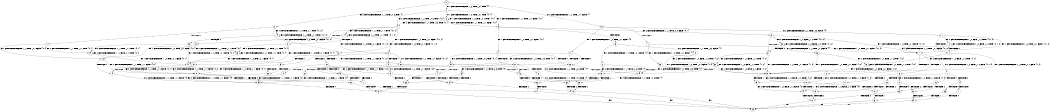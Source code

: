 digraph BCG {
size = "7, 10.5";
center = TRUE;
node [shape = circle];
0 [peripheries = 2];
0 -> 1 [label = "EX !1 !ATOMIC_EXCH_BRANCH (1, +0, TRUE, +0, 1, TRUE) !{}"];
0 -> 2 [label = "EX !2 !ATOMIC_EXCH_BRANCH (1, +1, TRUE, +0, 3, TRUE) !{}"];
0 -> 3 [label = "EX !0 !ATOMIC_EXCH_BRANCH (1, +1, TRUE, +1, 1, FALSE) !{}"];
1 -> 4 [label = "EX !2 !ATOMIC_EXCH_BRANCH (1, +1, TRUE, +0, 3, TRUE) !{0, 1}"];
1 -> 5 [label = "EX !0 !ATOMIC_EXCH_BRANCH (1, +1, TRUE, +1, 1, FALSE) !{0, 1}"];
1 -> 6 [label = "EX !1 !ATOMIC_EXCH_BRANCH (1, +0, TRUE, +0, 1, TRUE) !{0, 1}"];
2 -> 7 [label = "TERMINATE !2"];
2 -> 8 [label = "EX !1 !ATOMIC_EXCH_BRANCH (1, +0, TRUE, +0, 1, FALSE) !{0, 1, 2}"];
2 -> 9 [label = "EX !0 !ATOMIC_EXCH_BRANCH (1, +1, TRUE, +1, 1, TRUE) !{0, 1, 2}"];
3 -> 10 [label = "TERMINATE !0"];
3 -> 11 [label = "EX !1 !ATOMIC_EXCH_BRANCH (1, +0, TRUE, +0, 1, FALSE) !{0}"];
3 -> 12 [label = "EX !2 !ATOMIC_EXCH_BRANCH (1, +1, TRUE, +0, 3, FALSE) !{0}"];
4 -> 13 [label = "TERMINATE !2"];
4 -> 14 [label = "EX !0 !ATOMIC_EXCH_BRANCH (1, +1, TRUE, +1, 1, TRUE) !{0, 1, 2}"];
4 -> 8 [label = "EX !1 !ATOMIC_EXCH_BRANCH (1, +0, TRUE, +0, 1, FALSE) !{0, 1, 2}"];
5 -> 15 [label = "TERMINATE !0"];
5 -> 16 [label = "EX !2 !ATOMIC_EXCH_BRANCH (1, +1, TRUE, +0, 3, FALSE) !{0, 1}"];
5 -> 17 [label = "EX !1 !ATOMIC_EXCH_BRANCH (1, +0, TRUE, +0, 1, FALSE) !{0, 1}"];
6 -> 4 [label = "EX !2 !ATOMIC_EXCH_BRANCH (1, +1, TRUE, +0, 3, TRUE) !{0, 1}"];
6 -> 5 [label = "EX !0 !ATOMIC_EXCH_BRANCH (1, +1, TRUE, +1, 1, FALSE) !{0, 1}"];
6 -> 6 [label = "EX !1 !ATOMIC_EXCH_BRANCH (1, +0, TRUE, +0, 1, TRUE) !{0, 1}"];
7 -> 18 [label = "EX !1 !ATOMIC_EXCH_BRANCH (1, +0, TRUE, +0, 1, FALSE) !{0, 1}"];
7 -> 19 [label = "EX !0 !ATOMIC_EXCH_BRANCH (1, +1, TRUE, +1, 1, TRUE) !{0, 1}"];
8 -> 20 [label = "TERMINATE !1"];
8 -> 21 [label = "TERMINATE !2"];
8 -> 22 [label = "EX !0 !ATOMIC_EXCH_BRANCH (1, +1, TRUE, +1, 1, FALSE) !{0, 1, 2}"];
9 -> 23 [label = "TERMINATE !2"];
9 -> 24 [label = "EX !1 !ATOMIC_EXCH_BRANCH (1, +0, TRUE, +0, 1, FALSE) !{0, 1, 2}"];
9 -> 9 [label = "EX !0 !ATOMIC_EXCH_BRANCH (1, +1, TRUE, +1, 1, TRUE) !{0, 1, 2}"];
10 -> 25 [label = "EX !1 !ATOMIC_EXCH_BRANCH (1, +0, TRUE, +0, 1, FALSE) !{}"];
10 -> 26 [label = "EX !2 !ATOMIC_EXCH_BRANCH (1, +1, TRUE, +0, 3, FALSE) !{}"];
11 -> 27 [label = "TERMINATE !1"];
11 -> 28 [label = "TERMINATE !0"];
11 -> 29 [label = "EX !2 !ATOMIC_EXCH_BRANCH (1, +1, TRUE, +0, 3, TRUE) !{0, 1}"];
12 -> 30 [label = "TERMINATE !0"];
12 -> 31 [label = "EX !1 !ATOMIC_EXCH_BRANCH (1, +0, TRUE, +0, 1, FALSE) !{0, 1, 2}"];
12 -> 32 [label = "EX !2 !ATOMIC_EXCH_BRANCH (1, +0, FALSE, +1, 2, TRUE) !{0, 1, 2}"];
13 -> 33 [label = "EX !0 !ATOMIC_EXCH_BRANCH (1, +1, TRUE, +1, 1, TRUE) !{0, 1}"];
13 -> 18 [label = "EX !1 !ATOMIC_EXCH_BRANCH (1, +0, TRUE, +0, 1, FALSE) !{0, 1}"];
14 -> 34 [label = "TERMINATE !2"];
14 -> 24 [label = "EX !1 !ATOMIC_EXCH_BRANCH (1, +0, TRUE, +0, 1, FALSE) !{0, 1, 2}"];
14 -> 14 [label = "EX !0 !ATOMIC_EXCH_BRANCH (1, +1, TRUE, +1, 1, TRUE) !{0, 1, 2}"];
15 -> 35 [label = "EX !2 !ATOMIC_EXCH_BRANCH (1, +1, TRUE, +0, 3, FALSE) !{1}"];
15 -> 36 [label = "EX !1 !ATOMIC_EXCH_BRANCH (1, +0, TRUE, +0, 1, FALSE) !{1}"];
16 -> 37 [label = "TERMINATE !0"];
16 -> 38 [label = "EX !2 !ATOMIC_EXCH_BRANCH (1, +0, FALSE, +1, 2, TRUE) !{0, 1, 2}"];
16 -> 31 [label = "EX !1 !ATOMIC_EXCH_BRANCH (1, +0, TRUE, +0, 1, FALSE) !{0, 1, 2}"];
17 -> 27 [label = "TERMINATE !1"];
17 -> 28 [label = "TERMINATE !0"];
17 -> 29 [label = "EX !2 !ATOMIC_EXCH_BRANCH (1, +1, TRUE, +0, 3, TRUE) !{0, 1}"];
18 -> 39 [label = "TERMINATE !1"];
18 -> 40 [label = "EX !0 !ATOMIC_EXCH_BRANCH (1, +1, TRUE, +1, 1, FALSE) !{0, 1}"];
19 -> 41 [label = "EX !1 !ATOMIC_EXCH_BRANCH (1, +0, TRUE, +0, 1, FALSE) !{0, 1}"];
19 -> 19 [label = "EX !0 !ATOMIC_EXCH_BRANCH (1, +1, TRUE, +1, 1, TRUE) !{0, 1}"];
20 -> 42 [label = "TERMINATE !2"];
20 -> 43 [label = "EX !0 !ATOMIC_EXCH_BRANCH (1, +1, TRUE, +1, 1, FALSE) !{0, 2}"];
21 -> 39 [label = "TERMINATE !1"];
21 -> 40 [label = "EX !0 !ATOMIC_EXCH_BRANCH (1, +1, TRUE, +1, 1, FALSE) !{0, 1}"];
22 -> 44 [label = "TERMINATE !1"];
22 -> 45 [label = "TERMINATE !2"];
22 -> 46 [label = "TERMINATE !0"];
23 -> 41 [label = "EX !1 !ATOMIC_EXCH_BRANCH (1, +0, TRUE, +0, 1, FALSE) !{0, 1}"];
23 -> 19 [label = "EX !0 !ATOMIC_EXCH_BRANCH (1, +1, TRUE, +1, 1, TRUE) !{0, 1}"];
24 -> 47 [label = "TERMINATE !1"];
24 -> 48 [label = "TERMINATE !2"];
24 -> 22 [label = "EX !0 !ATOMIC_EXCH_BRANCH (1, +1, TRUE, +1, 1, FALSE) !{0, 1, 2}"];
25 -> 49 [label = "TERMINATE !1"];
25 -> 50 [label = "EX !2 !ATOMIC_EXCH_BRANCH (1, +1, TRUE, +0, 3, TRUE) !{1}"];
26 -> 51 [label = "EX !1 !ATOMIC_EXCH_BRANCH (1, +0, TRUE, +0, 1, FALSE) !{1, 2}"];
26 -> 52 [label = "EX !2 !ATOMIC_EXCH_BRANCH (1, +0, FALSE, +1, 2, TRUE) !{1, 2}"];
27 -> 53 [label = "TERMINATE !0"];
27 -> 54 [label = "EX !2 !ATOMIC_EXCH_BRANCH (1, +1, TRUE, +0, 3, TRUE) !{0}"];
28 -> 49 [label = "TERMINATE !1"];
28 -> 50 [label = "EX !2 !ATOMIC_EXCH_BRANCH (1, +1, TRUE, +0, 3, TRUE) !{1}"];
29 -> 44 [label = "TERMINATE !1"];
29 -> 45 [label = "TERMINATE !2"];
29 -> 46 [label = "TERMINATE !0"];
30 -> 51 [label = "EX !1 !ATOMIC_EXCH_BRANCH (1, +0, TRUE, +0, 1, FALSE) !{1, 2}"];
30 -> 52 [label = "EX !2 !ATOMIC_EXCH_BRANCH (1, +0, FALSE, +1, 2, TRUE) !{1, 2}"];
31 -> 55 [label = "TERMINATE !1"];
31 -> 56 [label = "TERMINATE !0"];
31 -> 57 [label = "EX !2 !ATOMIC_EXCH_BRANCH (1, +0, FALSE, +1, 2, FALSE) !{0, 1, 2}"];
32 -> 30 [label = "TERMINATE !0"];
32 -> 31 [label = "EX !1 !ATOMIC_EXCH_BRANCH (1, +0, TRUE, +0, 1, FALSE) !{0, 1, 2}"];
32 -> 32 [label = "EX !2 !ATOMIC_EXCH_BRANCH (1, +0, FALSE, +1, 2, TRUE) !{0, 1, 2}"];
33 -> 41 [label = "EX !1 !ATOMIC_EXCH_BRANCH (1, +0, TRUE, +0, 1, FALSE) !{0, 1}"];
33 -> 33 [label = "EX !0 !ATOMIC_EXCH_BRANCH (1, +1, TRUE, +1, 1, TRUE) !{0, 1}"];
34 -> 41 [label = "EX !1 !ATOMIC_EXCH_BRANCH (1, +0, TRUE, +0, 1, FALSE) !{0, 1}"];
34 -> 33 [label = "EX !0 !ATOMIC_EXCH_BRANCH (1, +1, TRUE, +1, 1, TRUE) !{0, 1}"];
35 -> 58 [label = "EX !2 !ATOMIC_EXCH_BRANCH (1, +0, FALSE, +1, 2, TRUE) !{1, 2}"];
35 -> 51 [label = "EX !1 !ATOMIC_EXCH_BRANCH (1, +0, TRUE, +0, 1, FALSE) !{1, 2}"];
36 -> 49 [label = "TERMINATE !1"];
36 -> 50 [label = "EX !2 !ATOMIC_EXCH_BRANCH (1, +1, TRUE, +0, 3, TRUE) !{1}"];
37 -> 58 [label = "EX !2 !ATOMIC_EXCH_BRANCH (1, +0, FALSE, +1, 2, TRUE) !{1, 2}"];
37 -> 51 [label = "EX !1 !ATOMIC_EXCH_BRANCH (1, +0, TRUE, +0, 1, FALSE) !{1, 2}"];
38 -> 37 [label = "TERMINATE !0"];
38 -> 38 [label = "EX !2 !ATOMIC_EXCH_BRANCH (1, +0, FALSE, +1, 2, TRUE) !{0, 1, 2}"];
38 -> 31 [label = "EX !1 !ATOMIC_EXCH_BRANCH (1, +0, TRUE, +0, 1, FALSE) !{0, 1, 2}"];
39 -> 59 [label = "EX !0 !ATOMIC_EXCH_BRANCH (1, +1, TRUE, +1, 1, FALSE) !{0}"];
40 -> 60 [label = "TERMINATE !1"];
40 -> 61 [label = "TERMINATE !0"];
41 -> 62 [label = "TERMINATE !1"];
41 -> 40 [label = "EX !0 !ATOMIC_EXCH_BRANCH (1, +1, TRUE, +1, 1, FALSE) !{0, 1}"];
42 -> 59 [label = "EX !0 !ATOMIC_EXCH_BRANCH (1, +1, TRUE, +1, 1, FALSE) !{0}"];
43 -> 63 [label = "TERMINATE !2"];
43 -> 64 [label = "TERMINATE !0"];
44 -> 63 [label = "TERMINATE !2"];
44 -> 64 [label = "TERMINATE !0"];
45 -> 60 [label = "TERMINATE !1"];
45 -> 61 [label = "TERMINATE !0"];
46 -> 65 [label = "TERMINATE !1"];
46 -> 66 [label = "TERMINATE !2"];
47 -> 67 [label = "TERMINATE !2"];
47 -> 43 [label = "EX !0 !ATOMIC_EXCH_BRANCH (1, +1, TRUE, +1, 1, FALSE) !{0, 2}"];
48 -> 62 [label = "TERMINATE !1"];
48 -> 40 [label = "EX !0 !ATOMIC_EXCH_BRANCH (1, +1, TRUE, +1, 1, FALSE) !{0, 1}"];
49 -> 68 [label = "EX !2 !ATOMIC_EXCH_BRANCH (1, +1, TRUE, +0, 3, TRUE) !{}"];
50 -> 65 [label = "TERMINATE !1"];
50 -> 66 [label = "TERMINATE !2"];
51 -> 69 [label = "TERMINATE !1"];
51 -> 70 [label = "EX !2 !ATOMIC_EXCH_BRANCH (1, +0, FALSE, +1, 2, FALSE) !{1, 2}"];
52 -> 51 [label = "EX !1 !ATOMIC_EXCH_BRANCH (1, +0, TRUE, +0, 1, FALSE) !{1, 2}"];
52 -> 52 [label = "EX !2 !ATOMIC_EXCH_BRANCH (1, +0, FALSE, +1, 2, TRUE) !{1, 2}"];
53 -> 68 [label = "EX !2 !ATOMIC_EXCH_BRANCH (1, +1, TRUE, +0, 3, TRUE) !{}"];
54 -> 63 [label = "TERMINATE !2"];
54 -> 64 [label = "TERMINATE !0"];
55 -> 71 [label = "TERMINATE !0"];
55 -> 72 [label = "EX !2 !ATOMIC_EXCH_BRANCH (1, +0, FALSE, +1, 2, FALSE) !{0, 2}"];
56 -> 69 [label = "TERMINATE !1"];
56 -> 70 [label = "EX !2 !ATOMIC_EXCH_BRANCH (1, +0, FALSE, +1, 2, FALSE) !{1, 2}"];
57 -> 73 [label = "TERMINATE !1"];
57 -> 74 [label = "TERMINATE !2"];
57 -> 75 [label = "TERMINATE !0"];
58 -> 58 [label = "EX !2 !ATOMIC_EXCH_BRANCH (1, +0, FALSE, +1, 2, TRUE) !{1, 2}"];
58 -> 51 [label = "EX !1 !ATOMIC_EXCH_BRANCH (1, +0, TRUE, +0, 1, FALSE) !{1, 2}"];
59 -> 76 [label = "TERMINATE !0"];
60 -> 76 [label = "TERMINATE !0"];
61 -> 77 [label = "TERMINATE !1"];
62 -> 59 [label = "EX !0 !ATOMIC_EXCH_BRANCH (1, +1, TRUE, +1, 1, FALSE) !{0}"];
63 -> 76 [label = "TERMINATE !0"];
64 -> 78 [label = "TERMINATE !2"];
65 -> 78 [label = "TERMINATE !2"];
66 -> 77 [label = "TERMINATE !1"];
67 -> 59 [label = "EX !0 !ATOMIC_EXCH_BRANCH (1, +1, TRUE, +1, 1, FALSE) !{0}"];
68 -> 78 [label = "TERMINATE !2"];
69 -> 79 [label = "EX !2 !ATOMIC_EXCH_BRANCH (1, +0, FALSE, +1, 2, FALSE) !{2}"];
70 -> 80 [label = "TERMINATE !1"];
70 -> 81 [label = "TERMINATE !2"];
71 -> 79 [label = "EX !2 !ATOMIC_EXCH_BRANCH (1, +0, FALSE, +1, 2, FALSE) !{2}"];
72 -> 82 [label = "TERMINATE !2"];
72 -> 83 [label = "TERMINATE !0"];
73 -> 82 [label = "TERMINATE !2"];
73 -> 83 [label = "TERMINATE !0"];
74 -> 84 [label = "TERMINATE !1"];
74 -> 85 [label = "TERMINATE !0"];
75 -> 80 [label = "TERMINATE !1"];
75 -> 81 [label = "TERMINATE !2"];
76 -> 86 [label = "exit"];
77 -> 86 [label = "exit"];
78 -> 86 [label = "exit"];
79 -> 87 [label = "TERMINATE !2"];
80 -> 87 [label = "TERMINATE !2"];
81 -> 88 [label = "TERMINATE !1"];
82 -> 89 [label = "TERMINATE !0"];
83 -> 87 [label = "TERMINATE !2"];
84 -> 89 [label = "TERMINATE !0"];
85 -> 88 [label = "TERMINATE !1"];
87 -> 86 [label = "exit"];
88 -> 86 [label = "exit"];
89 -> 86 [label = "exit"];
}
